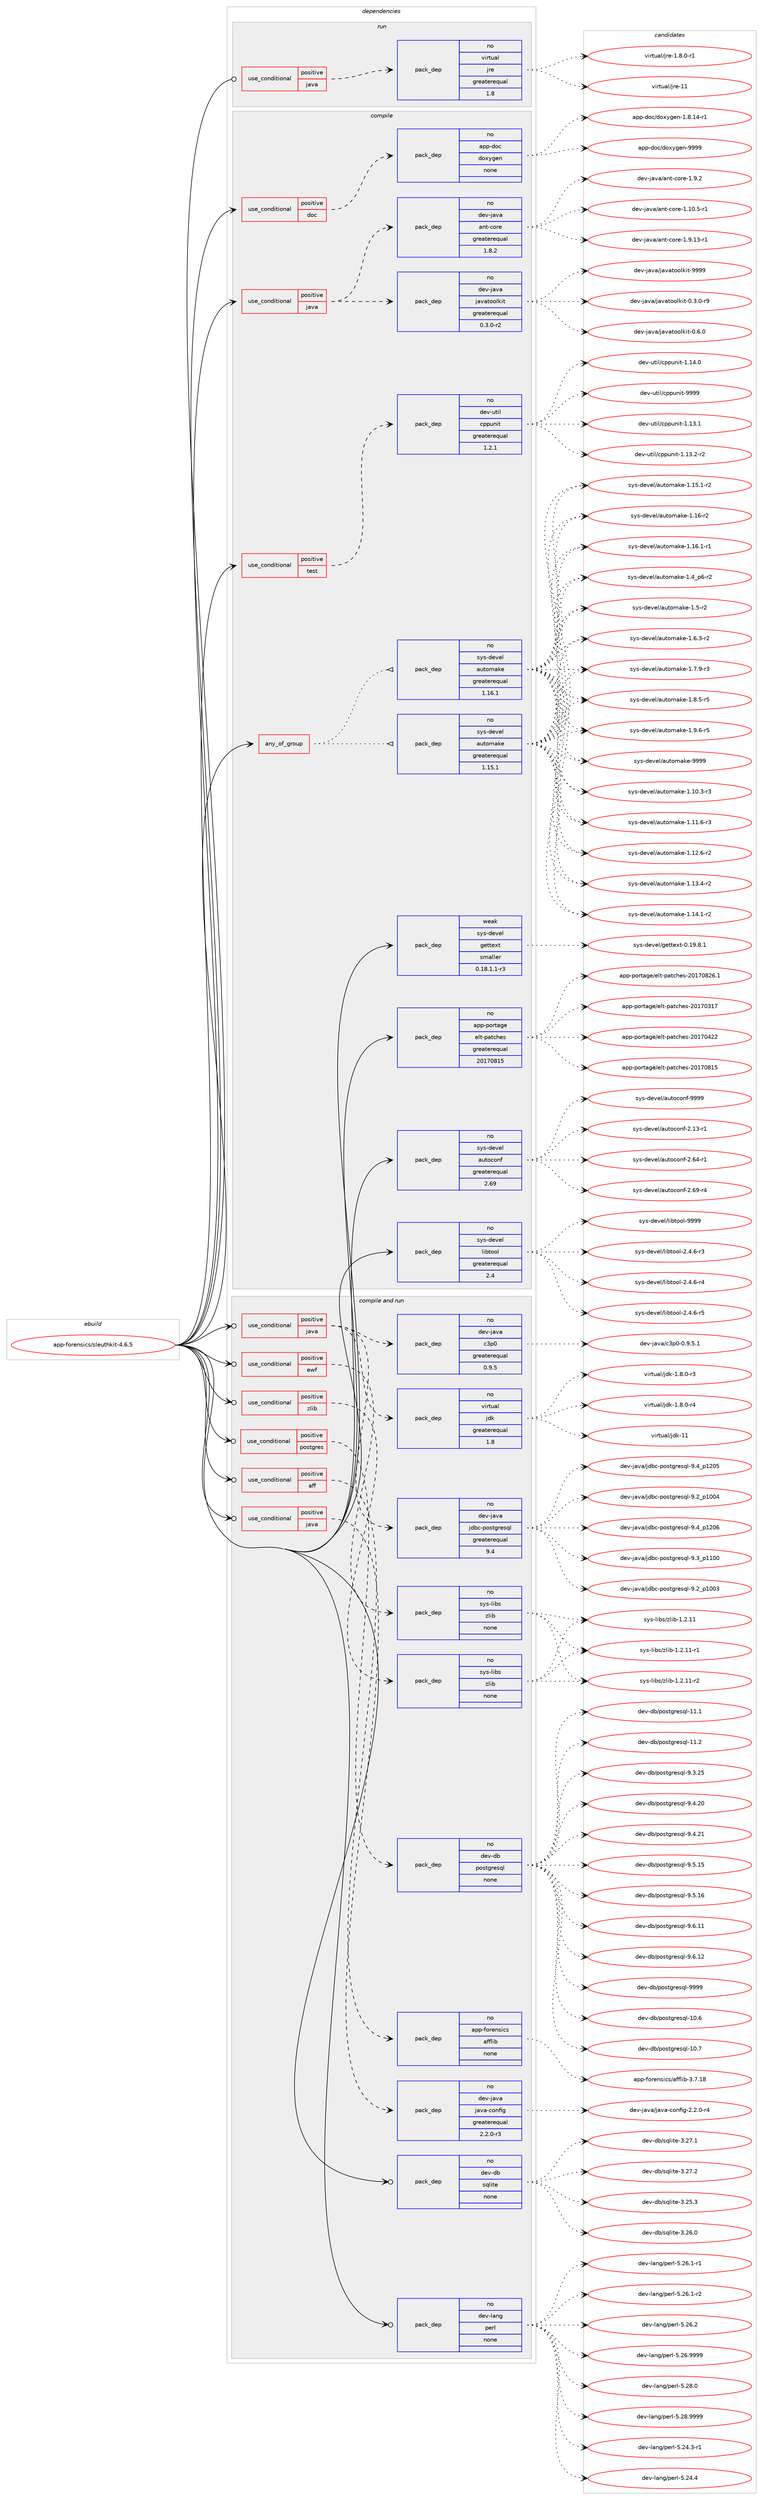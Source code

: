 digraph prolog {

# *************
# Graph options
# *************

newrank=true;
concentrate=true;
compound=true;
graph [rankdir=LR,fontname=Helvetica,fontsize=10,ranksep=1.5];#, ranksep=2.5, nodesep=0.2];
edge  [arrowhead=vee];
node  [fontname=Helvetica,fontsize=10];

# **********
# The ebuild
# **********

subgraph cluster_leftcol {
color=gray;
rank=same;
label=<<i>ebuild</i>>;
id [label="app-forensics/sleuthkit-4.6.5", color=red, width=4, href="../app-forensics/sleuthkit-4.6.5.svg"];
}

# ****************
# The dependencies
# ****************

subgraph cluster_midcol {
color=gray;
label=<<i>dependencies</i>>;
subgraph cluster_compile {
fillcolor="#eeeeee";
style=filled;
label=<<i>compile</i>>;
subgraph any19551 {
dependency1294208 [label=<<TABLE BORDER="0" CELLBORDER="1" CELLSPACING="0" CELLPADDING="4"><TR><TD CELLPADDING="10">any_of_group</TD></TR></TABLE>>, shape=none, color=red];subgraph pack921674 {
dependency1294209 [label=<<TABLE BORDER="0" CELLBORDER="1" CELLSPACING="0" CELLPADDING="4" WIDTH="220"><TR><TD ROWSPAN="6" CELLPADDING="30">pack_dep</TD></TR><TR><TD WIDTH="110">no</TD></TR><TR><TD>sys-devel</TD></TR><TR><TD>automake</TD></TR><TR><TD>greaterequal</TD></TR><TR><TD>1.16.1</TD></TR></TABLE>>, shape=none, color=blue];
}
dependency1294208:e -> dependency1294209:w [weight=20,style="dotted",arrowhead="oinv"];
subgraph pack921675 {
dependency1294210 [label=<<TABLE BORDER="0" CELLBORDER="1" CELLSPACING="0" CELLPADDING="4" WIDTH="220"><TR><TD ROWSPAN="6" CELLPADDING="30">pack_dep</TD></TR><TR><TD WIDTH="110">no</TD></TR><TR><TD>sys-devel</TD></TR><TR><TD>automake</TD></TR><TR><TD>greaterequal</TD></TR><TR><TD>1.15.1</TD></TR></TABLE>>, shape=none, color=blue];
}
dependency1294208:e -> dependency1294210:w [weight=20,style="dotted",arrowhead="oinv"];
}
id:e -> dependency1294208:w [weight=20,style="solid",arrowhead="vee"];
subgraph cond352445 {
dependency1294211 [label=<<TABLE BORDER="0" CELLBORDER="1" CELLSPACING="0" CELLPADDING="4"><TR><TD ROWSPAN="3" CELLPADDING="10">use_conditional</TD></TR><TR><TD>positive</TD></TR><TR><TD>doc</TD></TR></TABLE>>, shape=none, color=red];
subgraph pack921676 {
dependency1294212 [label=<<TABLE BORDER="0" CELLBORDER="1" CELLSPACING="0" CELLPADDING="4" WIDTH="220"><TR><TD ROWSPAN="6" CELLPADDING="30">pack_dep</TD></TR><TR><TD WIDTH="110">no</TD></TR><TR><TD>app-doc</TD></TR><TR><TD>doxygen</TD></TR><TR><TD>none</TD></TR><TR><TD></TD></TR></TABLE>>, shape=none, color=blue];
}
dependency1294211:e -> dependency1294212:w [weight=20,style="dashed",arrowhead="vee"];
}
id:e -> dependency1294211:w [weight=20,style="solid",arrowhead="vee"];
subgraph cond352446 {
dependency1294213 [label=<<TABLE BORDER="0" CELLBORDER="1" CELLSPACING="0" CELLPADDING="4"><TR><TD ROWSPAN="3" CELLPADDING="10">use_conditional</TD></TR><TR><TD>positive</TD></TR><TR><TD>java</TD></TR></TABLE>>, shape=none, color=red];
subgraph pack921677 {
dependency1294214 [label=<<TABLE BORDER="0" CELLBORDER="1" CELLSPACING="0" CELLPADDING="4" WIDTH="220"><TR><TD ROWSPAN="6" CELLPADDING="30">pack_dep</TD></TR><TR><TD WIDTH="110">no</TD></TR><TR><TD>dev-java</TD></TR><TR><TD>ant-core</TD></TR><TR><TD>greaterequal</TD></TR><TR><TD>1.8.2</TD></TR></TABLE>>, shape=none, color=blue];
}
dependency1294213:e -> dependency1294214:w [weight=20,style="dashed",arrowhead="vee"];
subgraph pack921678 {
dependency1294215 [label=<<TABLE BORDER="0" CELLBORDER="1" CELLSPACING="0" CELLPADDING="4" WIDTH="220"><TR><TD ROWSPAN="6" CELLPADDING="30">pack_dep</TD></TR><TR><TD WIDTH="110">no</TD></TR><TR><TD>dev-java</TD></TR><TR><TD>javatoolkit</TD></TR><TR><TD>greaterequal</TD></TR><TR><TD>0.3.0-r2</TD></TR></TABLE>>, shape=none, color=blue];
}
dependency1294213:e -> dependency1294215:w [weight=20,style="dashed",arrowhead="vee"];
}
id:e -> dependency1294213:w [weight=20,style="solid",arrowhead="vee"];
subgraph cond352447 {
dependency1294216 [label=<<TABLE BORDER="0" CELLBORDER="1" CELLSPACING="0" CELLPADDING="4"><TR><TD ROWSPAN="3" CELLPADDING="10">use_conditional</TD></TR><TR><TD>positive</TD></TR><TR><TD>test</TD></TR></TABLE>>, shape=none, color=red];
subgraph pack921679 {
dependency1294217 [label=<<TABLE BORDER="0" CELLBORDER="1" CELLSPACING="0" CELLPADDING="4" WIDTH="220"><TR><TD ROWSPAN="6" CELLPADDING="30">pack_dep</TD></TR><TR><TD WIDTH="110">no</TD></TR><TR><TD>dev-util</TD></TR><TR><TD>cppunit</TD></TR><TR><TD>greaterequal</TD></TR><TR><TD>1.2.1</TD></TR></TABLE>>, shape=none, color=blue];
}
dependency1294216:e -> dependency1294217:w [weight=20,style="dashed",arrowhead="vee"];
}
id:e -> dependency1294216:w [weight=20,style="solid",arrowhead="vee"];
subgraph pack921680 {
dependency1294218 [label=<<TABLE BORDER="0" CELLBORDER="1" CELLSPACING="0" CELLPADDING="4" WIDTH="220"><TR><TD ROWSPAN="6" CELLPADDING="30">pack_dep</TD></TR><TR><TD WIDTH="110">no</TD></TR><TR><TD>app-portage</TD></TR><TR><TD>elt-patches</TD></TR><TR><TD>greaterequal</TD></TR><TR><TD>20170815</TD></TR></TABLE>>, shape=none, color=blue];
}
id:e -> dependency1294218:w [weight=20,style="solid",arrowhead="vee"];
subgraph pack921681 {
dependency1294219 [label=<<TABLE BORDER="0" CELLBORDER="1" CELLSPACING="0" CELLPADDING="4" WIDTH="220"><TR><TD ROWSPAN="6" CELLPADDING="30">pack_dep</TD></TR><TR><TD WIDTH="110">no</TD></TR><TR><TD>sys-devel</TD></TR><TR><TD>autoconf</TD></TR><TR><TD>greaterequal</TD></TR><TR><TD>2.69</TD></TR></TABLE>>, shape=none, color=blue];
}
id:e -> dependency1294219:w [weight=20,style="solid",arrowhead="vee"];
subgraph pack921682 {
dependency1294220 [label=<<TABLE BORDER="0" CELLBORDER="1" CELLSPACING="0" CELLPADDING="4" WIDTH="220"><TR><TD ROWSPAN="6" CELLPADDING="30">pack_dep</TD></TR><TR><TD WIDTH="110">no</TD></TR><TR><TD>sys-devel</TD></TR><TR><TD>libtool</TD></TR><TR><TD>greaterequal</TD></TR><TR><TD>2.4</TD></TR></TABLE>>, shape=none, color=blue];
}
id:e -> dependency1294220:w [weight=20,style="solid",arrowhead="vee"];
subgraph pack921683 {
dependency1294221 [label=<<TABLE BORDER="0" CELLBORDER="1" CELLSPACING="0" CELLPADDING="4" WIDTH="220"><TR><TD ROWSPAN="6" CELLPADDING="30">pack_dep</TD></TR><TR><TD WIDTH="110">weak</TD></TR><TR><TD>sys-devel</TD></TR><TR><TD>gettext</TD></TR><TR><TD>smaller</TD></TR><TR><TD>0.18.1.1-r3</TD></TR></TABLE>>, shape=none, color=blue];
}
id:e -> dependency1294221:w [weight=20,style="solid",arrowhead="vee"];
}
subgraph cluster_compileandrun {
fillcolor="#eeeeee";
style=filled;
label=<<i>compile and run</i>>;
subgraph cond352448 {
dependency1294222 [label=<<TABLE BORDER="0" CELLBORDER="1" CELLSPACING="0" CELLPADDING="4"><TR><TD ROWSPAN="3" CELLPADDING="10">use_conditional</TD></TR><TR><TD>positive</TD></TR><TR><TD>aff</TD></TR></TABLE>>, shape=none, color=red];
subgraph pack921684 {
dependency1294223 [label=<<TABLE BORDER="0" CELLBORDER="1" CELLSPACING="0" CELLPADDING="4" WIDTH="220"><TR><TD ROWSPAN="6" CELLPADDING="30">pack_dep</TD></TR><TR><TD WIDTH="110">no</TD></TR><TR><TD>app-forensics</TD></TR><TR><TD>afflib</TD></TR><TR><TD>none</TD></TR><TR><TD></TD></TR></TABLE>>, shape=none, color=blue];
}
dependency1294222:e -> dependency1294223:w [weight=20,style="dashed",arrowhead="vee"];
}
id:e -> dependency1294222:w [weight=20,style="solid",arrowhead="odotvee"];
subgraph cond352449 {
dependency1294224 [label=<<TABLE BORDER="0" CELLBORDER="1" CELLSPACING="0" CELLPADDING="4"><TR><TD ROWSPAN="3" CELLPADDING="10">use_conditional</TD></TR><TR><TD>positive</TD></TR><TR><TD>ewf</TD></TR></TABLE>>, shape=none, color=red];
subgraph pack921685 {
dependency1294225 [label=<<TABLE BORDER="0" CELLBORDER="1" CELLSPACING="0" CELLPADDING="4" WIDTH="220"><TR><TD ROWSPAN="6" CELLPADDING="30">pack_dep</TD></TR><TR><TD WIDTH="110">no</TD></TR><TR><TD>sys-libs</TD></TR><TR><TD>zlib</TD></TR><TR><TD>none</TD></TR><TR><TD></TD></TR></TABLE>>, shape=none, color=blue];
}
dependency1294224:e -> dependency1294225:w [weight=20,style="dashed",arrowhead="vee"];
}
id:e -> dependency1294224:w [weight=20,style="solid",arrowhead="odotvee"];
subgraph cond352450 {
dependency1294226 [label=<<TABLE BORDER="0" CELLBORDER="1" CELLSPACING="0" CELLPADDING="4"><TR><TD ROWSPAN="3" CELLPADDING="10">use_conditional</TD></TR><TR><TD>positive</TD></TR><TR><TD>java</TD></TR></TABLE>>, shape=none, color=red];
subgraph pack921686 {
dependency1294227 [label=<<TABLE BORDER="0" CELLBORDER="1" CELLSPACING="0" CELLPADDING="4" WIDTH="220"><TR><TD ROWSPAN="6" CELLPADDING="30">pack_dep</TD></TR><TR><TD WIDTH="110">no</TD></TR><TR><TD>dev-java</TD></TR><TR><TD>java-config</TD></TR><TR><TD>greaterequal</TD></TR><TR><TD>2.2.0-r3</TD></TR></TABLE>>, shape=none, color=blue];
}
dependency1294226:e -> dependency1294227:w [weight=20,style="dashed",arrowhead="vee"];
}
id:e -> dependency1294226:w [weight=20,style="solid",arrowhead="odotvee"];
subgraph cond352451 {
dependency1294228 [label=<<TABLE BORDER="0" CELLBORDER="1" CELLSPACING="0" CELLPADDING="4"><TR><TD ROWSPAN="3" CELLPADDING="10">use_conditional</TD></TR><TR><TD>positive</TD></TR><TR><TD>java</TD></TR></TABLE>>, shape=none, color=red];
subgraph pack921687 {
dependency1294229 [label=<<TABLE BORDER="0" CELLBORDER="1" CELLSPACING="0" CELLPADDING="4" WIDTH="220"><TR><TD ROWSPAN="6" CELLPADDING="30">pack_dep</TD></TR><TR><TD WIDTH="110">no</TD></TR><TR><TD>virtual</TD></TR><TR><TD>jdk</TD></TR><TR><TD>greaterequal</TD></TR><TR><TD>1.8</TD></TR></TABLE>>, shape=none, color=blue];
}
dependency1294228:e -> dependency1294229:w [weight=20,style="dashed",arrowhead="vee"];
subgraph pack921688 {
dependency1294230 [label=<<TABLE BORDER="0" CELLBORDER="1" CELLSPACING="0" CELLPADDING="4" WIDTH="220"><TR><TD ROWSPAN="6" CELLPADDING="30">pack_dep</TD></TR><TR><TD WIDTH="110">no</TD></TR><TR><TD>dev-java</TD></TR><TR><TD>c3p0</TD></TR><TR><TD>greaterequal</TD></TR><TR><TD>0.9.5</TD></TR></TABLE>>, shape=none, color=blue];
}
dependency1294228:e -> dependency1294230:w [weight=20,style="dashed",arrowhead="vee"];
subgraph pack921689 {
dependency1294231 [label=<<TABLE BORDER="0" CELLBORDER="1" CELLSPACING="0" CELLPADDING="4" WIDTH="220"><TR><TD ROWSPAN="6" CELLPADDING="30">pack_dep</TD></TR><TR><TD WIDTH="110">no</TD></TR><TR><TD>dev-java</TD></TR><TR><TD>jdbc-postgresql</TD></TR><TR><TD>greaterequal</TD></TR><TR><TD>9.4</TD></TR></TABLE>>, shape=none, color=blue];
}
dependency1294228:e -> dependency1294231:w [weight=20,style="dashed",arrowhead="vee"];
}
id:e -> dependency1294228:w [weight=20,style="solid",arrowhead="odotvee"];
subgraph cond352452 {
dependency1294232 [label=<<TABLE BORDER="0" CELLBORDER="1" CELLSPACING="0" CELLPADDING="4"><TR><TD ROWSPAN="3" CELLPADDING="10">use_conditional</TD></TR><TR><TD>positive</TD></TR><TR><TD>postgres</TD></TR></TABLE>>, shape=none, color=red];
subgraph pack921690 {
dependency1294233 [label=<<TABLE BORDER="0" CELLBORDER="1" CELLSPACING="0" CELLPADDING="4" WIDTH="220"><TR><TD ROWSPAN="6" CELLPADDING="30">pack_dep</TD></TR><TR><TD WIDTH="110">no</TD></TR><TR><TD>dev-db</TD></TR><TR><TD>postgresql</TD></TR><TR><TD>none</TD></TR><TR><TD></TD></TR></TABLE>>, shape=none, color=blue];
}
dependency1294232:e -> dependency1294233:w [weight=20,style="dashed",arrowhead="vee"];
}
id:e -> dependency1294232:w [weight=20,style="solid",arrowhead="odotvee"];
subgraph cond352453 {
dependency1294234 [label=<<TABLE BORDER="0" CELLBORDER="1" CELLSPACING="0" CELLPADDING="4"><TR><TD ROWSPAN="3" CELLPADDING="10">use_conditional</TD></TR><TR><TD>positive</TD></TR><TR><TD>zlib</TD></TR></TABLE>>, shape=none, color=red];
subgraph pack921691 {
dependency1294235 [label=<<TABLE BORDER="0" CELLBORDER="1" CELLSPACING="0" CELLPADDING="4" WIDTH="220"><TR><TD ROWSPAN="6" CELLPADDING="30">pack_dep</TD></TR><TR><TD WIDTH="110">no</TD></TR><TR><TD>sys-libs</TD></TR><TR><TD>zlib</TD></TR><TR><TD>none</TD></TR><TR><TD></TD></TR></TABLE>>, shape=none, color=blue];
}
dependency1294234:e -> dependency1294235:w [weight=20,style="dashed",arrowhead="vee"];
}
id:e -> dependency1294234:w [weight=20,style="solid",arrowhead="odotvee"];
subgraph pack921692 {
dependency1294236 [label=<<TABLE BORDER="0" CELLBORDER="1" CELLSPACING="0" CELLPADDING="4" WIDTH="220"><TR><TD ROWSPAN="6" CELLPADDING="30">pack_dep</TD></TR><TR><TD WIDTH="110">no</TD></TR><TR><TD>dev-db</TD></TR><TR><TD>sqlite</TD></TR><TR><TD>none</TD></TR><TR><TD></TD></TR></TABLE>>, shape=none, color=blue];
}
id:e -> dependency1294236:w [weight=20,style="solid",arrowhead="odotvee"];
subgraph pack921693 {
dependency1294237 [label=<<TABLE BORDER="0" CELLBORDER="1" CELLSPACING="0" CELLPADDING="4" WIDTH="220"><TR><TD ROWSPAN="6" CELLPADDING="30">pack_dep</TD></TR><TR><TD WIDTH="110">no</TD></TR><TR><TD>dev-lang</TD></TR><TR><TD>perl</TD></TR><TR><TD>none</TD></TR><TR><TD></TD></TR></TABLE>>, shape=none, color=blue];
}
id:e -> dependency1294237:w [weight=20,style="solid",arrowhead="odotvee"];
}
subgraph cluster_run {
fillcolor="#eeeeee";
style=filled;
label=<<i>run</i>>;
subgraph cond352454 {
dependency1294238 [label=<<TABLE BORDER="0" CELLBORDER="1" CELLSPACING="0" CELLPADDING="4"><TR><TD ROWSPAN="3" CELLPADDING="10">use_conditional</TD></TR><TR><TD>positive</TD></TR><TR><TD>java</TD></TR></TABLE>>, shape=none, color=red];
subgraph pack921694 {
dependency1294239 [label=<<TABLE BORDER="0" CELLBORDER="1" CELLSPACING="0" CELLPADDING="4" WIDTH="220"><TR><TD ROWSPAN="6" CELLPADDING="30">pack_dep</TD></TR><TR><TD WIDTH="110">no</TD></TR><TR><TD>virtual</TD></TR><TR><TD>jre</TD></TR><TR><TD>greaterequal</TD></TR><TR><TD>1.8</TD></TR></TABLE>>, shape=none, color=blue];
}
dependency1294238:e -> dependency1294239:w [weight=20,style="dashed",arrowhead="vee"];
}
id:e -> dependency1294238:w [weight=20,style="solid",arrowhead="odot"];
}
}

# **************
# The candidates
# **************

subgraph cluster_choices {
rank=same;
color=gray;
label=<<i>candidates</i>>;

subgraph choice921674 {
color=black;
nodesep=1;
choice11512111545100101118101108479711711611110997107101454946494846514511451 [label="sys-devel/automake-1.10.3-r3", color=red, width=4,href="../sys-devel/automake-1.10.3-r3.svg"];
choice11512111545100101118101108479711711611110997107101454946494946544511451 [label="sys-devel/automake-1.11.6-r3", color=red, width=4,href="../sys-devel/automake-1.11.6-r3.svg"];
choice11512111545100101118101108479711711611110997107101454946495046544511450 [label="sys-devel/automake-1.12.6-r2", color=red, width=4,href="../sys-devel/automake-1.12.6-r2.svg"];
choice11512111545100101118101108479711711611110997107101454946495146524511450 [label="sys-devel/automake-1.13.4-r2", color=red, width=4,href="../sys-devel/automake-1.13.4-r2.svg"];
choice11512111545100101118101108479711711611110997107101454946495246494511450 [label="sys-devel/automake-1.14.1-r2", color=red, width=4,href="../sys-devel/automake-1.14.1-r2.svg"];
choice11512111545100101118101108479711711611110997107101454946495346494511450 [label="sys-devel/automake-1.15.1-r2", color=red, width=4,href="../sys-devel/automake-1.15.1-r2.svg"];
choice1151211154510010111810110847971171161111099710710145494649544511450 [label="sys-devel/automake-1.16-r2", color=red, width=4,href="../sys-devel/automake-1.16-r2.svg"];
choice11512111545100101118101108479711711611110997107101454946495446494511449 [label="sys-devel/automake-1.16.1-r1", color=red, width=4,href="../sys-devel/automake-1.16.1-r1.svg"];
choice115121115451001011181011084797117116111109971071014549465295112544511450 [label="sys-devel/automake-1.4_p6-r2", color=red, width=4,href="../sys-devel/automake-1.4_p6-r2.svg"];
choice11512111545100101118101108479711711611110997107101454946534511450 [label="sys-devel/automake-1.5-r2", color=red, width=4,href="../sys-devel/automake-1.5-r2.svg"];
choice115121115451001011181011084797117116111109971071014549465446514511450 [label="sys-devel/automake-1.6.3-r2", color=red, width=4,href="../sys-devel/automake-1.6.3-r2.svg"];
choice115121115451001011181011084797117116111109971071014549465546574511451 [label="sys-devel/automake-1.7.9-r3", color=red, width=4,href="../sys-devel/automake-1.7.9-r3.svg"];
choice115121115451001011181011084797117116111109971071014549465646534511453 [label="sys-devel/automake-1.8.5-r5", color=red, width=4,href="../sys-devel/automake-1.8.5-r5.svg"];
choice115121115451001011181011084797117116111109971071014549465746544511453 [label="sys-devel/automake-1.9.6-r5", color=red, width=4,href="../sys-devel/automake-1.9.6-r5.svg"];
choice115121115451001011181011084797117116111109971071014557575757 [label="sys-devel/automake-9999", color=red, width=4,href="../sys-devel/automake-9999.svg"];
dependency1294209:e -> choice11512111545100101118101108479711711611110997107101454946494846514511451:w [style=dotted,weight="100"];
dependency1294209:e -> choice11512111545100101118101108479711711611110997107101454946494946544511451:w [style=dotted,weight="100"];
dependency1294209:e -> choice11512111545100101118101108479711711611110997107101454946495046544511450:w [style=dotted,weight="100"];
dependency1294209:e -> choice11512111545100101118101108479711711611110997107101454946495146524511450:w [style=dotted,weight="100"];
dependency1294209:e -> choice11512111545100101118101108479711711611110997107101454946495246494511450:w [style=dotted,weight="100"];
dependency1294209:e -> choice11512111545100101118101108479711711611110997107101454946495346494511450:w [style=dotted,weight="100"];
dependency1294209:e -> choice1151211154510010111810110847971171161111099710710145494649544511450:w [style=dotted,weight="100"];
dependency1294209:e -> choice11512111545100101118101108479711711611110997107101454946495446494511449:w [style=dotted,weight="100"];
dependency1294209:e -> choice115121115451001011181011084797117116111109971071014549465295112544511450:w [style=dotted,weight="100"];
dependency1294209:e -> choice11512111545100101118101108479711711611110997107101454946534511450:w [style=dotted,weight="100"];
dependency1294209:e -> choice115121115451001011181011084797117116111109971071014549465446514511450:w [style=dotted,weight="100"];
dependency1294209:e -> choice115121115451001011181011084797117116111109971071014549465546574511451:w [style=dotted,weight="100"];
dependency1294209:e -> choice115121115451001011181011084797117116111109971071014549465646534511453:w [style=dotted,weight="100"];
dependency1294209:e -> choice115121115451001011181011084797117116111109971071014549465746544511453:w [style=dotted,weight="100"];
dependency1294209:e -> choice115121115451001011181011084797117116111109971071014557575757:w [style=dotted,weight="100"];
}
subgraph choice921675 {
color=black;
nodesep=1;
choice11512111545100101118101108479711711611110997107101454946494846514511451 [label="sys-devel/automake-1.10.3-r3", color=red, width=4,href="../sys-devel/automake-1.10.3-r3.svg"];
choice11512111545100101118101108479711711611110997107101454946494946544511451 [label="sys-devel/automake-1.11.6-r3", color=red, width=4,href="../sys-devel/automake-1.11.6-r3.svg"];
choice11512111545100101118101108479711711611110997107101454946495046544511450 [label="sys-devel/automake-1.12.6-r2", color=red, width=4,href="../sys-devel/automake-1.12.6-r2.svg"];
choice11512111545100101118101108479711711611110997107101454946495146524511450 [label="sys-devel/automake-1.13.4-r2", color=red, width=4,href="../sys-devel/automake-1.13.4-r2.svg"];
choice11512111545100101118101108479711711611110997107101454946495246494511450 [label="sys-devel/automake-1.14.1-r2", color=red, width=4,href="../sys-devel/automake-1.14.1-r2.svg"];
choice11512111545100101118101108479711711611110997107101454946495346494511450 [label="sys-devel/automake-1.15.1-r2", color=red, width=4,href="../sys-devel/automake-1.15.1-r2.svg"];
choice1151211154510010111810110847971171161111099710710145494649544511450 [label="sys-devel/automake-1.16-r2", color=red, width=4,href="../sys-devel/automake-1.16-r2.svg"];
choice11512111545100101118101108479711711611110997107101454946495446494511449 [label="sys-devel/automake-1.16.1-r1", color=red, width=4,href="../sys-devel/automake-1.16.1-r1.svg"];
choice115121115451001011181011084797117116111109971071014549465295112544511450 [label="sys-devel/automake-1.4_p6-r2", color=red, width=4,href="../sys-devel/automake-1.4_p6-r2.svg"];
choice11512111545100101118101108479711711611110997107101454946534511450 [label="sys-devel/automake-1.5-r2", color=red, width=4,href="../sys-devel/automake-1.5-r2.svg"];
choice115121115451001011181011084797117116111109971071014549465446514511450 [label="sys-devel/automake-1.6.3-r2", color=red, width=4,href="../sys-devel/automake-1.6.3-r2.svg"];
choice115121115451001011181011084797117116111109971071014549465546574511451 [label="sys-devel/automake-1.7.9-r3", color=red, width=4,href="../sys-devel/automake-1.7.9-r3.svg"];
choice115121115451001011181011084797117116111109971071014549465646534511453 [label="sys-devel/automake-1.8.5-r5", color=red, width=4,href="../sys-devel/automake-1.8.5-r5.svg"];
choice115121115451001011181011084797117116111109971071014549465746544511453 [label="sys-devel/automake-1.9.6-r5", color=red, width=4,href="../sys-devel/automake-1.9.6-r5.svg"];
choice115121115451001011181011084797117116111109971071014557575757 [label="sys-devel/automake-9999", color=red, width=4,href="../sys-devel/automake-9999.svg"];
dependency1294210:e -> choice11512111545100101118101108479711711611110997107101454946494846514511451:w [style=dotted,weight="100"];
dependency1294210:e -> choice11512111545100101118101108479711711611110997107101454946494946544511451:w [style=dotted,weight="100"];
dependency1294210:e -> choice11512111545100101118101108479711711611110997107101454946495046544511450:w [style=dotted,weight="100"];
dependency1294210:e -> choice11512111545100101118101108479711711611110997107101454946495146524511450:w [style=dotted,weight="100"];
dependency1294210:e -> choice11512111545100101118101108479711711611110997107101454946495246494511450:w [style=dotted,weight="100"];
dependency1294210:e -> choice11512111545100101118101108479711711611110997107101454946495346494511450:w [style=dotted,weight="100"];
dependency1294210:e -> choice1151211154510010111810110847971171161111099710710145494649544511450:w [style=dotted,weight="100"];
dependency1294210:e -> choice11512111545100101118101108479711711611110997107101454946495446494511449:w [style=dotted,weight="100"];
dependency1294210:e -> choice115121115451001011181011084797117116111109971071014549465295112544511450:w [style=dotted,weight="100"];
dependency1294210:e -> choice11512111545100101118101108479711711611110997107101454946534511450:w [style=dotted,weight="100"];
dependency1294210:e -> choice115121115451001011181011084797117116111109971071014549465446514511450:w [style=dotted,weight="100"];
dependency1294210:e -> choice115121115451001011181011084797117116111109971071014549465546574511451:w [style=dotted,weight="100"];
dependency1294210:e -> choice115121115451001011181011084797117116111109971071014549465646534511453:w [style=dotted,weight="100"];
dependency1294210:e -> choice115121115451001011181011084797117116111109971071014549465746544511453:w [style=dotted,weight="100"];
dependency1294210:e -> choice115121115451001011181011084797117116111109971071014557575757:w [style=dotted,weight="100"];
}
subgraph choice921676 {
color=black;
nodesep=1;
choice97112112451001119947100111120121103101110454946564649524511449 [label="app-doc/doxygen-1.8.14-r1", color=red, width=4,href="../app-doc/doxygen-1.8.14-r1.svg"];
choice971121124510011199471001111201211031011104557575757 [label="app-doc/doxygen-9999", color=red, width=4,href="../app-doc/doxygen-9999.svg"];
dependency1294212:e -> choice97112112451001119947100111120121103101110454946564649524511449:w [style=dotted,weight="100"];
dependency1294212:e -> choice971121124510011199471001111201211031011104557575757:w [style=dotted,weight="100"];
}
subgraph choice921677 {
color=black;
nodesep=1;
choice10010111845106971189747971101164599111114101454946494846534511449 [label="dev-java/ant-core-1.10.5-r1", color=red, width=4,href="../dev-java/ant-core-1.10.5-r1.svg"];
choice10010111845106971189747971101164599111114101454946574649514511449 [label="dev-java/ant-core-1.9.13-r1", color=red, width=4,href="../dev-java/ant-core-1.9.13-r1.svg"];
choice10010111845106971189747971101164599111114101454946574650 [label="dev-java/ant-core-1.9.2", color=red, width=4,href="../dev-java/ant-core-1.9.2.svg"];
dependency1294214:e -> choice10010111845106971189747971101164599111114101454946494846534511449:w [style=dotted,weight="100"];
dependency1294214:e -> choice10010111845106971189747971101164599111114101454946574649514511449:w [style=dotted,weight="100"];
dependency1294214:e -> choice10010111845106971189747971101164599111114101454946574650:w [style=dotted,weight="100"];
}
subgraph choice921678 {
color=black;
nodesep=1;
choice1001011184510697118974710697118971161111111081071051164548465146484511457 [label="dev-java/javatoolkit-0.3.0-r9", color=red, width=4,href="../dev-java/javatoolkit-0.3.0-r9.svg"];
choice100101118451069711897471069711897116111111108107105116454846544648 [label="dev-java/javatoolkit-0.6.0", color=red, width=4,href="../dev-java/javatoolkit-0.6.0.svg"];
choice1001011184510697118974710697118971161111111081071051164557575757 [label="dev-java/javatoolkit-9999", color=red, width=4,href="../dev-java/javatoolkit-9999.svg"];
dependency1294215:e -> choice1001011184510697118974710697118971161111111081071051164548465146484511457:w [style=dotted,weight="100"];
dependency1294215:e -> choice100101118451069711897471069711897116111111108107105116454846544648:w [style=dotted,weight="100"];
dependency1294215:e -> choice1001011184510697118974710697118971161111111081071051164557575757:w [style=dotted,weight="100"];
}
subgraph choice921679 {
color=black;
nodesep=1;
choice10010111845117116105108479911211211711010511645494649514649 [label="dev-util/cppunit-1.13.1", color=red, width=4,href="../dev-util/cppunit-1.13.1.svg"];
choice100101118451171161051084799112112117110105116454946495146504511450 [label="dev-util/cppunit-1.13.2-r2", color=red, width=4,href="../dev-util/cppunit-1.13.2-r2.svg"];
choice10010111845117116105108479911211211711010511645494649524648 [label="dev-util/cppunit-1.14.0", color=red, width=4,href="../dev-util/cppunit-1.14.0.svg"];
choice1001011184511711610510847991121121171101051164557575757 [label="dev-util/cppunit-9999", color=red, width=4,href="../dev-util/cppunit-9999.svg"];
dependency1294217:e -> choice10010111845117116105108479911211211711010511645494649514649:w [style=dotted,weight="100"];
dependency1294217:e -> choice100101118451171161051084799112112117110105116454946495146504511450:w [style=dotted,weight="100"];
dependency1294217:e -> choice10010111845117116105108479911211211711010511645494649524648:w [style=dotted,weight="100"];
dependency1294217:e -> choice1001011184511711610510847991121121171101051164557575757:w [style=dotted,weight="100"];
}
subgraph choice921680 {
color=black;
nodesep=1;
choice97112112451121111141169710310147101108116451129711699104101115455048495548514955 [label="app-portage/elt-patches-20170317", color=red, width=4,href="../app-portage/elt-patches-20170317.svg"];
choice97112112451121111141169710310147101108116451129711699104101115455048495548525050 [label="app-portage/elt-patches-20170422", color=red, width=4,href="../app-portage/elt-patches-20170422.svg"];
choice97112112451121111141169710310147101108116451129711699104101115455048495548564953 [label="app-portage/elt-patches-20170815", color=red, width=4,href="../app-portage/elt-patches-20170815.svg"];
choice971121124511211111411697103101471011081164511297116991041011154550484955485650544649 [label="app-portage/elt-patches-20170826.1", color=red, width=4,href="../app-portage/elt-patches-20170826.1.svg"];
dependency1294218:e -> choice97112112451121111141169710310147101108116451129711699104101115455048495548514955:w [style=dotted,weight="100"];
dependency1294218:e -> choice97112112451121111141169710310147101108116451129711699104101115455048495548525050:w [style=dotted,weight="100"];
dependency1294218:e -> choice97112112451121111141169710310147101108116451129711699104101115455048495548564953:w [style=dotted,weight="100"];
dependency1294218:e -> choice971121124511211111411697103101471011081164511297116991041011154550484955485650544649:w [style=dotted,weight="100"];
}
subgraph choice921681 {
color=black;
nodesep=1;
choice1151211154510010111810110847971171161119911111010245504649514511449 [label="sys-devel/autoconf-2.13-r1", color=red, width=4,href="../sys-devel/autoconf-2.13-r1.svg"];
choice1151211154510010111810110847971171161119911111010245504654524511449 [label="sys-devel/autoconf-2.64-r1", color=red, width=4,href="../sys-devel/autoconf-2.64-r1.svg"];
choice1151211154510010111810110847971171161119911111010245504654574511452 [label="sys-devel/autoconf-2.69-r4", color=red, width=4,href="../sys-devel/autoconf-2.69-r4.svg"];
choice115121115451001011181011084797117116111991111101024557575757 [label="sys-devel/autoconf-9999", color=red, width=4,href="../sys-devel/autoconf-9999.svg"];
dependency1294219:e -> choice1151211154510010111810110847971171161119911111010245504649514511449:w [style=dotted,weight="100"];
dependency1294219:e -> choice1151211154510010111810110847971171161119911111010245504654524511449:w [style=dotted,weight="100"];
dependency1294219:e -> choice1151211154510010111810110847971171161119911111010245504654574511452:w [style=dotted,weight="100"];
dependency1294219:e -> choice115121115451001011181011084797117116111991111101024557575757:w [style=dotted,weight="100"];
}
subgraph choice921682 {
color=black;
nodesep=1;
choice1151211154510010111810110847108105981161111111084550465246544511451 [label="sys-devel/libtool-2.4.6-r3", color=red, width=4,href="../sys-devel/libtool-2.4.6-r3.svg"];
choice1151211154510010111810110847108105981161111111084550465246544511452 [label="sys-devel/libtool-2.4.6-r4", color=red, width=4,href="../sys-devel/libtool-2.4.6-r4.svg"];
choice1151211154510010111810110847108105981161111111084550465246544511453 [label="sys-devel/libtool-2.4.6-r5", color=red, width=4,href="../sys-devel/libtool-2.4.6-r5.svg"];
choice1151211154510010111810110847108105981161111111084557575757 [label="sys-devel/libtool-9999", color=red, width=4,href="../sys-devel/libtool-9999.svg"];
dependency1294220:e -> choice1151211154510010111810110847108105981161111111084550465246544511451:w [style=dotted,weight="100"];
dependency1294220:e -> choice1151211154510010111810110847108105981161111111084550465246544511452:w [style=dotted,weight="100"];
dependency1294220:e -> choice1151211154510010111810110847108105981161111111084550465246544511453:w [style=dotted,weight="100"];
dependency1294220:e -> choice1151211154510010111810110847108105981161111111084557575757:w [style=dotted,weight="100"];
}
subgraph choice921683 {
color=black;
nodesep=1;
choice1151211154510010111810110847103101116116101120116454846495746564649 [label="sys-devel/gettext-0.19.8.1", color=red, width=4,href="../sys-devel/gettext-0.19.8.1.svg"];
dependency1294221:e -> choice1151211154510010111810110847103101116116101120116454846495746564649:w [style=dotted,weight="100"];
}
subgraph choice921684 {
color=black;
nodesep=1;
choice97112112451021111141011101151059911547971021021081059845514655464956 [label="app-forensics/afflib-3.7.18", color=red, width=4,href="../app-forensics/afflib-3.7.18.svg"];
dependency1294223:e -> choice97112112451021111141011101151059911547971021021081059845514655464956:w [style=dotted,weight="100"];
}
subgraph choice921685 {
color=black;
nodesep=1;
choice1151211154510810598115471221081059845494650464949 [label="sys-libs/zlib-1.2.11", color=red, width=4,href="../sys-libs/zlib-1.2.11.svg"];
choice11512111545108105981154712210810598454946504649494511449 [label="sys-libs/zlib-1.2.11-r1", color=red, width=4,href="../sys-libs/zlib-1.2.11-r1.svg"];
choice11512111545108105981154712210810598454946504649494511450 [label="sys-libs/zlib-1.2.11-r2", color=red, width=4,href="../sys-libs/zlib-1.2.11-r2.svg"];
dependency1294225:e -> choice1151211154510810598115471221081059845494650464949:w [style=dotted,weight="100"];
dependency1294225:e -> choice11512111545108105981154712210810598454946504649494511449:w [style=dotted,weight="100"];
dependency1294225:e -> choice11512111545108105981154712210810598454946504649494511450:w [style=dotted,weight="100"];
}
subgraph choice921686 {
color=black;
nodesep=1;
choice10010111845106971189747106971189745991111101021051034550465046484511452 [label="dev-java/java-config-2.2.0-r4", color=red, width=4,href="../dev-java/java-config-2.2.0-r4.svg"];
dependency1294227:e -> choice10010111845106971189747106971189745991111101021051034550465046484511452:w [style=dotted,weight="100"];
}
subgraph choice921687 {
color=black;
nodesep=1;
choice11810511411611797108471061001074549465646484511451 [label="virtual/jdk-1.8.0-r3", color=red, width=4,href="../virtual/jdk-1.8.0-r3.svg"];
choice11810511411611797108471061001074549465646484511452 [label="virtual/jdk-1.8.0-r4", color=red, width=4,href="../virtual/jdk-1.8.0-r4.svg"];
choice1181051141161179710847106100107454949 [label="virtual/jdk-11", color=red, width=4,href="../virtual/jdk-11.svg"];
dependency1294229:e -> choice11810511411611797108471061001074549465646484511451:w [style=dotted,weight="100"];
dependency1294229:e -> choice11810511411611797108471061001074549465646484511452:w [style=dotted,weight="100"];
dependency1294229:e -> choice1181051141161179710847106100107454949:w [style=dotted,weight="100"];
}
subgraph choice921688 {
color=black;
nodesep=1;
choice100101118451069711897479951112484548465746534649 [label="dev-java/c3p0-0.9.5.1", color=red, width=4,href="../dev-java/c3p0-0.9.5.1.svg"];
dependency1294230:e -> choice100101118451069711897479951112484548465746534649:w [style=dotted,weight="100"];
}
subgraph choice921689 {
color=black;
nodesep=1;
choice10010111845106971189747106100989945112111115116103114101115113108455746509511249484851 [label="dev-java/jdbc-postgresql-9.2_p1003", color=red, width=4,href="../dev-java/jdbc-postgresql-9.2_p1003.svg"];
choice10010111845106971189747106100989945112111115116103114101115113108455746509511249484852 [label="dev-java/jdbc-postgresql-9.2_p1004", color=red, width=4,href="../dev-java/jdbc-postgresql-9.2_p1004.svg"];
choice10010111845106971189747106100989945112111115116103114101115113108455746519511249494848 [label="dev-java/jdbc-postgresql-9.3_p1100", color=red, width=4,href="../dev-java/jdbc-postgresql-9.3_p1100.svg"];
choice10010111845106971189747106100989945112111115116103114101115113108455746529511249504853 [label="dev-java/jdbc-postgresql-9.4_p1205", color=red, width=4,href="../dev-java/jdbc-postgresql-9.4_p1205.svg"];
choice10010111845106971189747106100989945112111115116103114101115113108455746529511249504854 [label="dev-java/jdbc-postgresql-9.4_p1206", color=red, width=4,href="../dev-java/jdbc-postgresql-9.4_p1206.svg"];
dependency1294231:e -> choice10010111845106971189747106100989945112111115116103114101115113108455746509511249484851:w [style=dotted,weight="100"];
dependency1294231:e -> choice10010111845106971189747106100989945112111115116103114101115113108455746509511249484852:w [style=dotted,weight="100"];
dependency1294231:e -> choice10010111845106971189747106100989945112111115116103114101115113108455746519511249494848:w [style=dotted,weight="100"];
dependency1294231:e -> choice10010111845106971189747106100989945112111115116103114101115113108455746529511249504853:w [style=dotted,weight="100"];
dependency1294231:e -> choice10010111845106971189747106100989945112111115116103114101115113108455746529511249504854:w [style=dotted,weight="100"];
}
subgraph choice921690 {
color=black;
nodesep=1;
choice1001011184510098471121111151161031141011151131084549484654 [label="dev-db/postgresql-10.6", color=red, width=4,href="../dev-db/postgresql-10.6.svg"];
choice1001011184510098471121111151161031141011151131084549484655 [label="dev-db/postgresql-10.7", color=red, width=4,href="../dev-db/postgresql-10.7.svg"];
choice1001011184510098471121111151161031141011151131084549494649 [label="dev-db/postgresql-11.1", color=red, width=4,href="../dev-db/postgresql-11.1.svg"];
choice1001011184510098471121111151161031141011151131084549494650 [label="dev-db/postgresql-11.2", color=red, width=4,href="../dev-db/postgresql-11.2.svg"];
choice10010111845100984711211111511610311410111511310845574651465053 [label="dev-db/postgresql-9.3.25", color=red, width=4,href="../dev-db/postgresql-9.3.25.svg"];
choice10010111845100984711211111511610311410111511310845574652465048 [label="dev-db/postgresql-9.4.20", color=red, width=4,href="../dev-db/postgresql-9.4.20.svg"];
choice10010111845100984711211111511610311410111511310845574652465049 [label="dev-db/postgresql-9.4.21", color=red, width=4,href="../dev-db/postgresql-9.4.21.svg"];
choice10010111845100984711211111511610311410111511310845574653464953 [label="dev-db/postgresql-9.5.15", color=red, width=4,href="../dev-db/postgresql-9.5.15.svg"];
choice10010111845100984711211111511610311410111511310845574653464954 [label="dev-db/postgresql-9.5.16", color=red, width=4,href="../dev-db/postgresql-9.5.16.svg"];
choice10010111845100984711211111511610311410111511310845574654464949 [label="dev-db/postgresql-9.6.11", color=red, width=4,href="../dev-db/postgresql-9.6.11.svg"];
choice10010111845100984711211111511610311410111511310845574654464950 [label="dev-db/postgresql-9.6.12", color=red, width=4,href="../dev-db/postgresql-9.6.12.svg"];
choice1001011184510098471121111151161031141011151131084557575757 [label="dev-db/postgresql-9999", color=red, width=4,href="../dev-db/postgresql-9999.svg"];
dependency1294233:e -> choice1001011184510098471121111151161031141011151131084549484654:w [style=dotted,weight="100"];
dependency1294233:e -> choice1001011184510098471121111151161031141011151131084549484655:w [style=dotted,weight="100"];
dependency1294233:e -> choice1001011184510098471121111151161031141011151131084549494649:w [style=dotted,weight="100"];
dependency1294233:e -> choice1001011184510098471121111151161031141011151131084549494650:w [style=dotted,weight="100"];
dependency1294233:e -> choice10010111845100984711211111511610311410111511310845574651465053:w [style=dotted,weight="100"];
dependency1294233:e -> choice10010111845100984711211111511610311410111511310845574652465048:w [style=dotted,weight="100"];
dependency1294233:e -> choice10010111845100984711211111511610311410111511310845574652465049:w [style=dotted,weight="100"];
dependency1294233:e -> choice10010111845100984711211111511610311410111511310845574653464953:w [style=dotted,weight="100"];
dependency1294233:e -> choice10010111845100984711211111511610311410111511310845574653464954:w [style=dotted,weight="100"];
dependency1294233:e -> choice10010111845100984711211111511610311410111511310845574654464949:w [style=dotted,weight="100"];
dependency1294233:e -> choice10010111845100984711211111511610311410111511310845574654464950:w [style=dotted,weight="100"];
dependency1294233:e -> choice1001011184510098471121111151161031141011151131084557575757:w [style=dotted,weight="100"];
}
subgraph choice921691 {
color=black;
nodesep=1;
choice1151211154510810598115471221081059845494650464949 [label="sys-libs/zlib-1.2.11", color=red, width=4,href="../sys-libs/zlib-1.2.11.svg"];
choice11512111545108105981154712210810598454946504649494511449 [label="sys-libs/zlib-1.2.11-r1", color=red, width=4,href="../sys-libs/zlib-1.2.11-r1.svg"];
choice11512111545108105981154712210810598454946504649494511450 [label="sys-libs/zlib-1.2.11-r2", color=red, width=4,href="../sys-libs/zlib-1.2.11-r2.svg"];
dependency1294235:e -> choice1151211154510810598115471221081059845494650464949:w [style=dotted,weight="100"];
dependency1294235:e -> choice11512111545108105981154712210810598454946504649494511449:w [style=dotted,weight="100"];
dependency1294235:e -> choice11512111545108105981154712210810598454946504649494511450:w [style=dotted,weight="100"];
}
subgraph choice921692 {
color=black;
nodesep=1;
choice10010111845100984711511310810511610145514650534651 [label="dev-db/sqlite-3.25.3", color=red, width=4,href="../dev-db/sqlite-3.25.3.svg"];
choice10010111845100984711511310810511610145514650544648 [label="dev-db/sqlite-3.26.0", color=red, width=4,href="../dev-db/sqlite-3.26.0.svg"];
choice10010111845100984711511310810511610145514650554649 [label="dev-db/sqlite-3.27.1", color=red, width=4,href="../dev-db/sqlite-3.27.1.svg"];
choice10010111845100984711511310810511610145514650554650 [label="dev-db/sqlite-3.27.2", color=red, width=4,href="../dev-db/sqlite-3.27.2.svg"];
dependency1294236:e -> choice10010111845100984711511310810511610145514650534651:w [style=dotted,weight="100"];
dependency1294236:e -> choice10010111845100984711511310810511610145514650544648:w [style=dotted,weight="100"];
dependency1294236:e -> choice10010111845100984711511310810511610145514650554649:w [style=dotted,weight="100"];
dependency1294236:e -> choice10010111845100984711511310810511610145514650554650:w [style=dotted,weight="100"];
}
subgraph choice921693 {
color=black;
nodesep=1;
choice100101118451089711010347112101114108455346505246514511449 [label="dev-lang/perl-5.24.3-r1", color=red, width=4,href="../dev-lang/perl-5.24.3-r1.svg"];
choice10010111845108971101034711210111410845534650524652 [label="dev-lang/perl-5.24.4", color=red, width=4,href="../dev-lang/perl-5.24.4.svg"];
choice100101118451089711010347112101114108455346505446494511449 [label="dev-lang/perl-5.26.1-r1", color=red, width=4,href="../dev-lang/perl-5.26.1-r1.svg"];
choice100101118451089711010347112101114108455346505446494511450 [label="dev-lang/perl-5.26.1-r2", color=red, width=4,href="../dev-lang/perl-5.26.1-r2.svg"];
choice10010111845108971101034711210111410845534650544650 [label="dev-lang/perl-5.26.2", color=red, width=4,href="../dev-lang/perl-5.26.2.svg"];
choice10010111845108971101034711210111410845534650544657575757 [label="dev-lang/perl-5.26.9999", color=red, width=4,href="../dev-lang/perl-5.26.9999.svg"];
choice10010111845108971101034711210111410845534650564648 [label="dev-lang/perl-5.28.0", color=red, width=4,href="../dev-lang/perl-5.28.0.svg"];
choice10010111845108971101034711210111410845534650564657575757 [label="dev-lang/perl-5.28.9999", color=red, width=4,href="../dev-lang/perl-5.28.9999.svg"];
dependency1294237:e -> choice100101118451089711010347112101114108455346505246514511449:w [style=dotted,weight="100"];
dependency1294237:e -> choice10010111845108971101034711210111410845534650524652:w [style=dotted,weight="100"];
dependency1294237:e -> choice100101118451089711010347112101114108455346505446494511449:w [style=dotted,weight="100"];
dependency1294237:e -> choice100101118451089711010347112101114108455346505446494511450:w [style=dotted,weight="100"];
dependency1294237:e -> choice10010111845108971101034711210111410845534650544650:w [style=dotted,weight="100"];
dependency1294237:e -> choice10010111845108971101034711210111410845534650544657575757:w [style=dotted,weight="100"];
dependency1294237:e -> choice10010111845108971101034711210111410845534650564648:w [style=dotted,weight="100"];
dependency1294237:e -> choice10010111845108971101034711210111410845534650564657575757:w [style=dotted,weight="100"];
}
subgraph choice921694 {
color=black;
nodesep=1;
choice11810511411611797108471061141014549465646484511449 [label="virtual/jre-1.8.0-r1", color=red, width=4,href="../virtual/jre-1.8.0-r1.svg"];
choice1181051141161179710847106114101454949 [label="virtual/jre-11", color=red, width=4,href="../virtual/jre-11.svg"];
dependency1294239:e -> choice11810511411611797108471061141014549465646484511449:w [style=dotted,weight="100"];
dependency1294239:e -> choice1181051141161179710847106114101454949:w [style=dotted,weight="100"];
}
}

}
